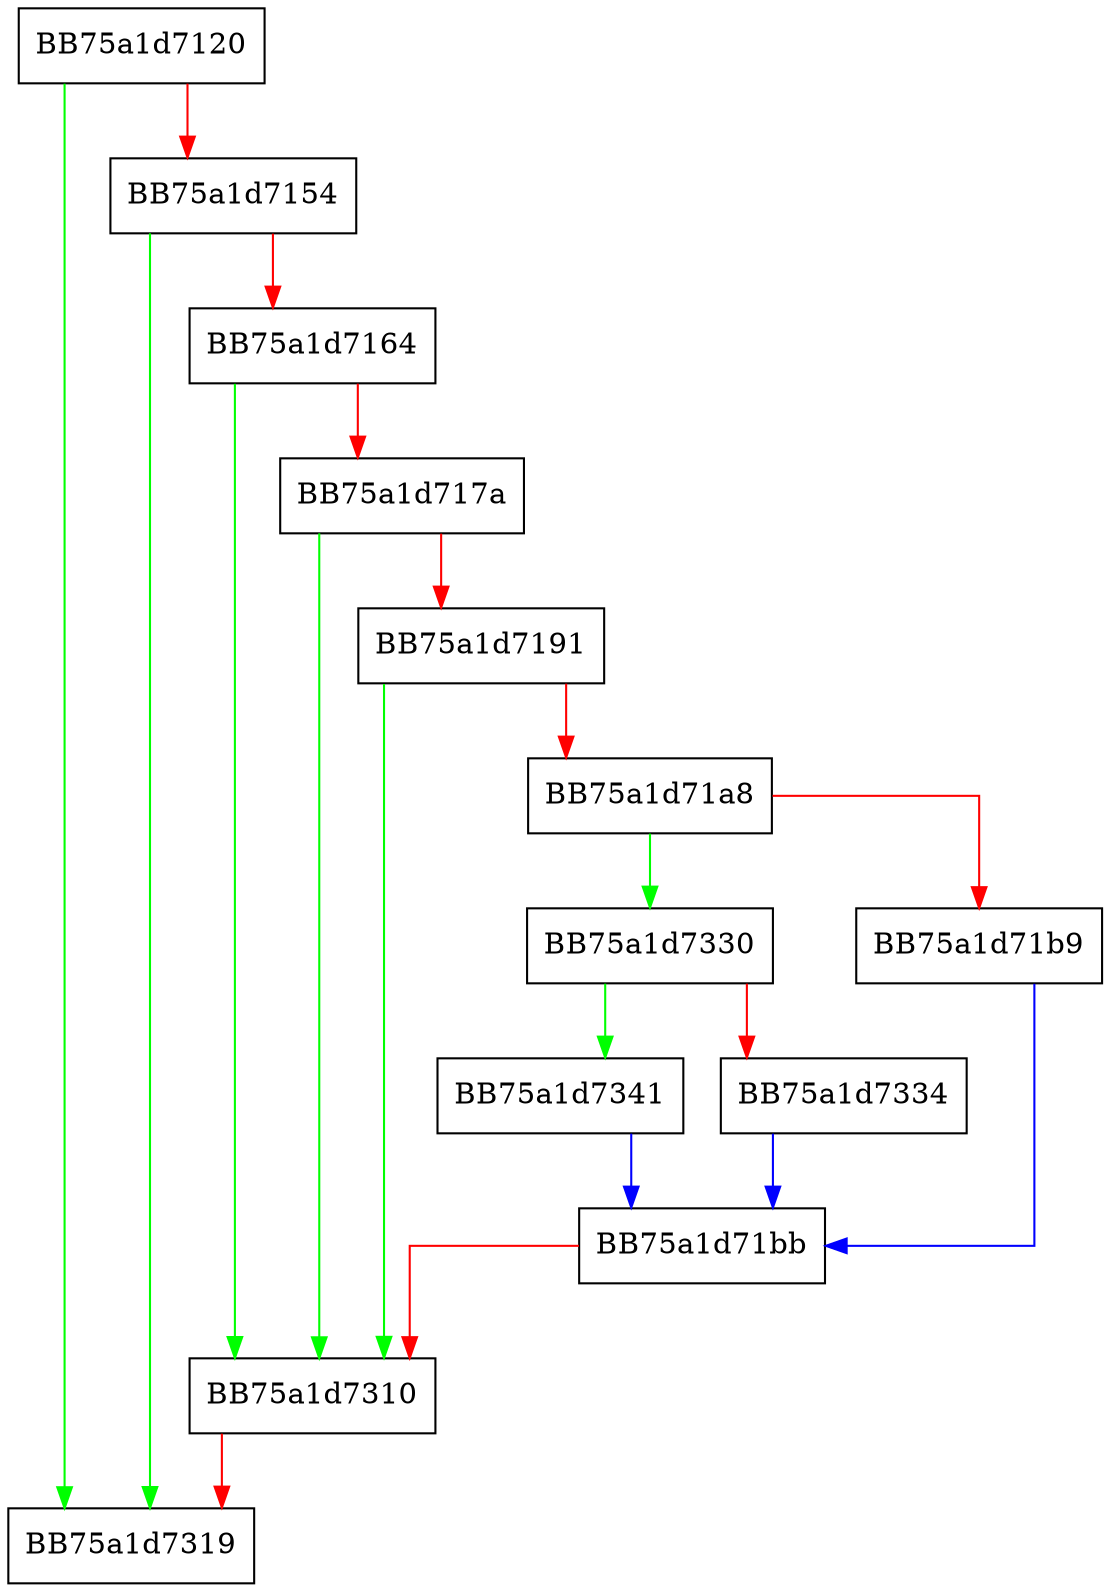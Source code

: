 digraph Scan {
  node [shape="box"];
  graph [splines=ortho];
  BB75a1d7120 -> BB75a1d7319 [color="green"];
  BB75a1d7120 -> BB75a1d7154 [color="red"];
  BB75a1d7154 -> BB75a1d7319 [color="green"];
  BB75a1d7154 -> BB75a1d7164 [color="red"];
  BB75a1d7164 -> BB75a1d7310 [color="green"];
  BB75a1d7164 -> BB75a1d717a [color="red"];
  BB75a1d717a -> BB75a1d7310 [color="green"];
  BB75a1d717a -> BB75a1d7191 [color="red"];
  BB75a1d7191 -> BB75a1d7310 [color="green"];
  BB75a1d7191 -> BB75a1d71a8 [color="red"];
  BB75a1d71a8 -> BB75a1d7330 [color="green"];
  BB75a1d71a8 -> BB75a1d71b9 [color="red"];
  BB75a1d71b9 -> BB75a1d71bb [color="blue"];
  BB75a1d71bb -> BB75a1d7310 [color="red"];
  BB75a1d7310 -> BB75a1d7319 [color="red"];
  BB75a1d7330 -> BB75a1d7341 [color="green"];
  BB75a1d7330 -> BB75a1d7334 [color="red"];
  BB75a1d7334 -> BB75a1d71bb [color="blue"];
  BB75a1d7341 -> BB75a1d71bb [color="blue"];
}